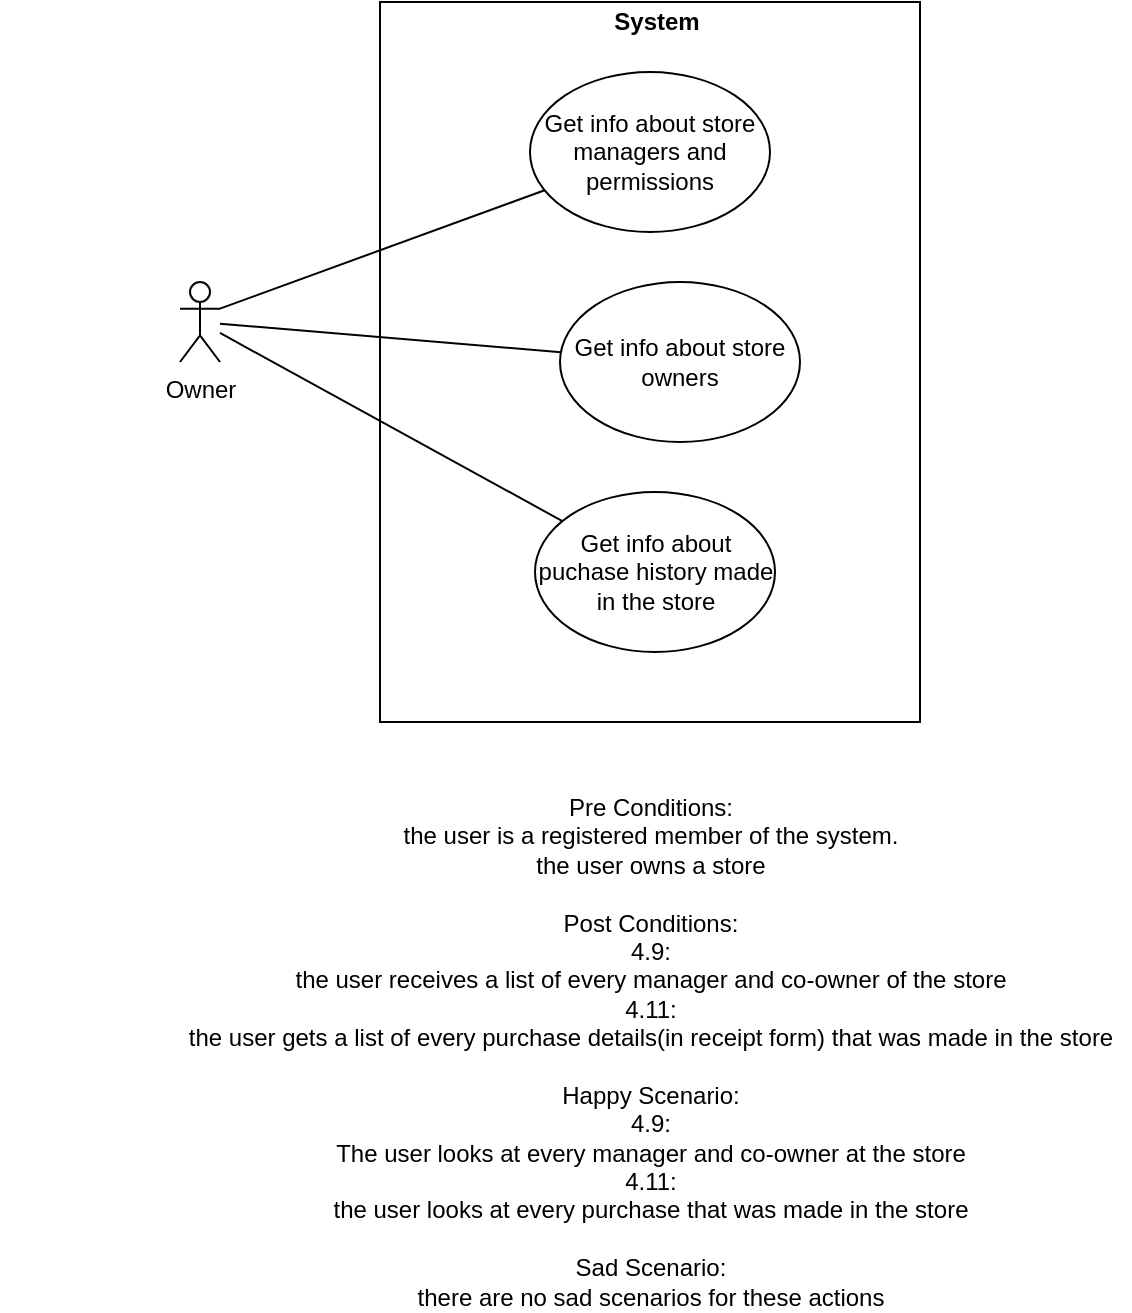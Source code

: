 <mxfile version="14.6.1" type="device"><diagram id="M6_VCbLuUXFwxjVcddjZ" name="Page-1"><mxGraphModel dx="1038" dy="580" grid="1" gridSize="10" guides="1" tooltips="1" connect="1" arrows="1" fold="1" page="1" pageScale="1" pageWidth="850" pageHeight="1100" math="0" shadow="0"><root><mxCell id="0"/><mxCell id="1" parent="0"/><mxCell id="dl7AmesQEN-kSOgiQJMn-19" value="" style="group" parent="1" vertex="1" connectable="0"><mxGeometry x="100" y="130" width="460" height="360" as="geometry"/></mxCell><mxCell id="dl7AmesQEN-kSOgiQJMn-1" value="" style="rounded=0;whiteSpace=wrap;html=1;" parent="dl7AmesQEN-kSOgiQJMn-19" vertex="1"><mxGeometry x="190" width="270" height="360" as="geometry"/></mxCell><mxCell id="dl7AmesQEN-kSOgiQJMn-3" value="Owner" style="shape=umlActor;verticalLabelPosition=bottom;verticalAlign=top;html=1;outlineConnect=0;" parent="dl7AmesQEN-kSOgiQJMn-19" vertex="1"><mxGeometry x="90" y="140" width="20" height="40" as="geometry"/></mxCell><mxCell id="dl7AmesQEN-kSOgiQJMn-5" value="Get info about puchase history made in the store" style="ellipse;whiteSpace=wrap;html=1;" parent="dl7AmesQEN-kSOgiQJMn-19" vertex="1"><mxGeometry x="267.5" y="245" width="120" height="80" as="geometry"/></mxCell><mxCell id="dl7AmesQEN-kSOgiQJMn-6" value="" style="endArrow=none;html=1;" parent="dl7AmesQEN-kSOgiQJMn-19" source="dl7AmesQEN-kSOgiQJMn-3" target="dl7AmesQEN-kSOgiQJMn-5" edge="1"><mxGeometry width="50" height="50" relative="1" as="geometry"><mxPoint x="330" y="270" as="sourcePoint"/><mxPoint x="380" y="220" as="targetPoint"/></mxGeometry></mxCell><mxCell id="dl7AmesQEN-kSOgiQJMn-9" value="Get info about store owners" style="ellipse;whiteSpace=wrap;html=1;" parent="dl7AmesQEN-kSOgiQJMn-19" vertex="1"><mxGeometry x="280" y="140" width="120" height="80" as="geometry"/></mxCell><mxCell id="dl7AmesQEN-kSOgiQJMn-12" value="Get info about store managers and permissions" style="ellipse;whiteSpace=wrap;html=1;" parent="dl7AmesQEN-kSOgiQJMn-19" vertex="1"><mxGeometry x="265" y="35" width="120" height="80" as="geometry"/></mxCell><mxCell id="dl7AmesQEN-kSOgiQJMn-13" value="" style="endArrow=none;html=1;entryX=1;entryY=0.333;entryDx=0;entryDy=0;entryPerimeter=0;" parent="dl7AmesQEN-kSOgiQJMn-19" source="dl7AmesQEN-kSOgiQJMn-12" target="dl7AmesQEN-kSOgiQJMn-3" edge="1"><mxGeometry width="50" height="50" relative="1" as="geometry"><mxPoint x="270" y="180" as="sourcePoint"/><mxPoint x="90" y="180" as="targetPoint"/></mxGeometry></mxCell><mxCell id="dl7AmesQEN-kSOgiQJMn-18" value="System" style="text;html=1;align=center;verticalAlign=middle;resizable=0;points=[];autosize=1;fontStyle=1" parent="dl7AmesQEN-kSOgiQJMn-19" vertex="1"><mxGeometry x="297.5" width="60" height="20" as="geometry"/></mxCell><mxCell id="gN8yUsQ5eufwgYXPTCBR-1" value="" style="endArrow=none;html=1;" parent="dl7AmesQEN-kSOgiQJMn-19" source="dl7AmesQEN-kSOgiQJMn-9" target="dl7AmesQEN-kSOgiQJMn-3" edge="1"><mxGeometry width="50" height="50" relative="1" as="geometry"><mxPoint x="282.317" y="104.142" as="sourcePoint"/><mxPoint x="120" y="163.333" as="targetPoint"/></mxGeometry></mxCell><mxCell id="EpmbpnDhK3LH3W6njV4b-1" value="Pre Conditions:&lt;br&gt;the user is a registered member of the system.&lt;br&gt;the user owns a store&lt;br&gt;&lt;br&gt;Post Conditions:&lt;br&gt;4.9:&lt;br&gt;the user receives a list of every manager and co-owner of the store&lt;br&gt;4.11:&lt;br&gt;the user gets a list of every purchase details(in receipt form) that was made in the store&lt;br&gt;&lt;br&gt;Happy Scenario:&lt;br&gt;4.9:&lt;br&gt;The user looks at every manager and co-owner at the store&lt;br&gt;4.11:&lt;br&gt;the user looks at every purchase that was made in the store&lt;br&gt;&lt;br&gt;Sad Scenario:&lt;br&gt;there are no sad scenarios for these actions" style="text;html=1;align=center;verticalAlign=middle;resizable=0;points=[];autosize=1;strokeColor=none;" vertex="1" parent="1"><mxGeometry x="185" y="530" width="480" height="250" as="geometry"/></mxCell></root></mxGraphModel></diagram></mxfile>